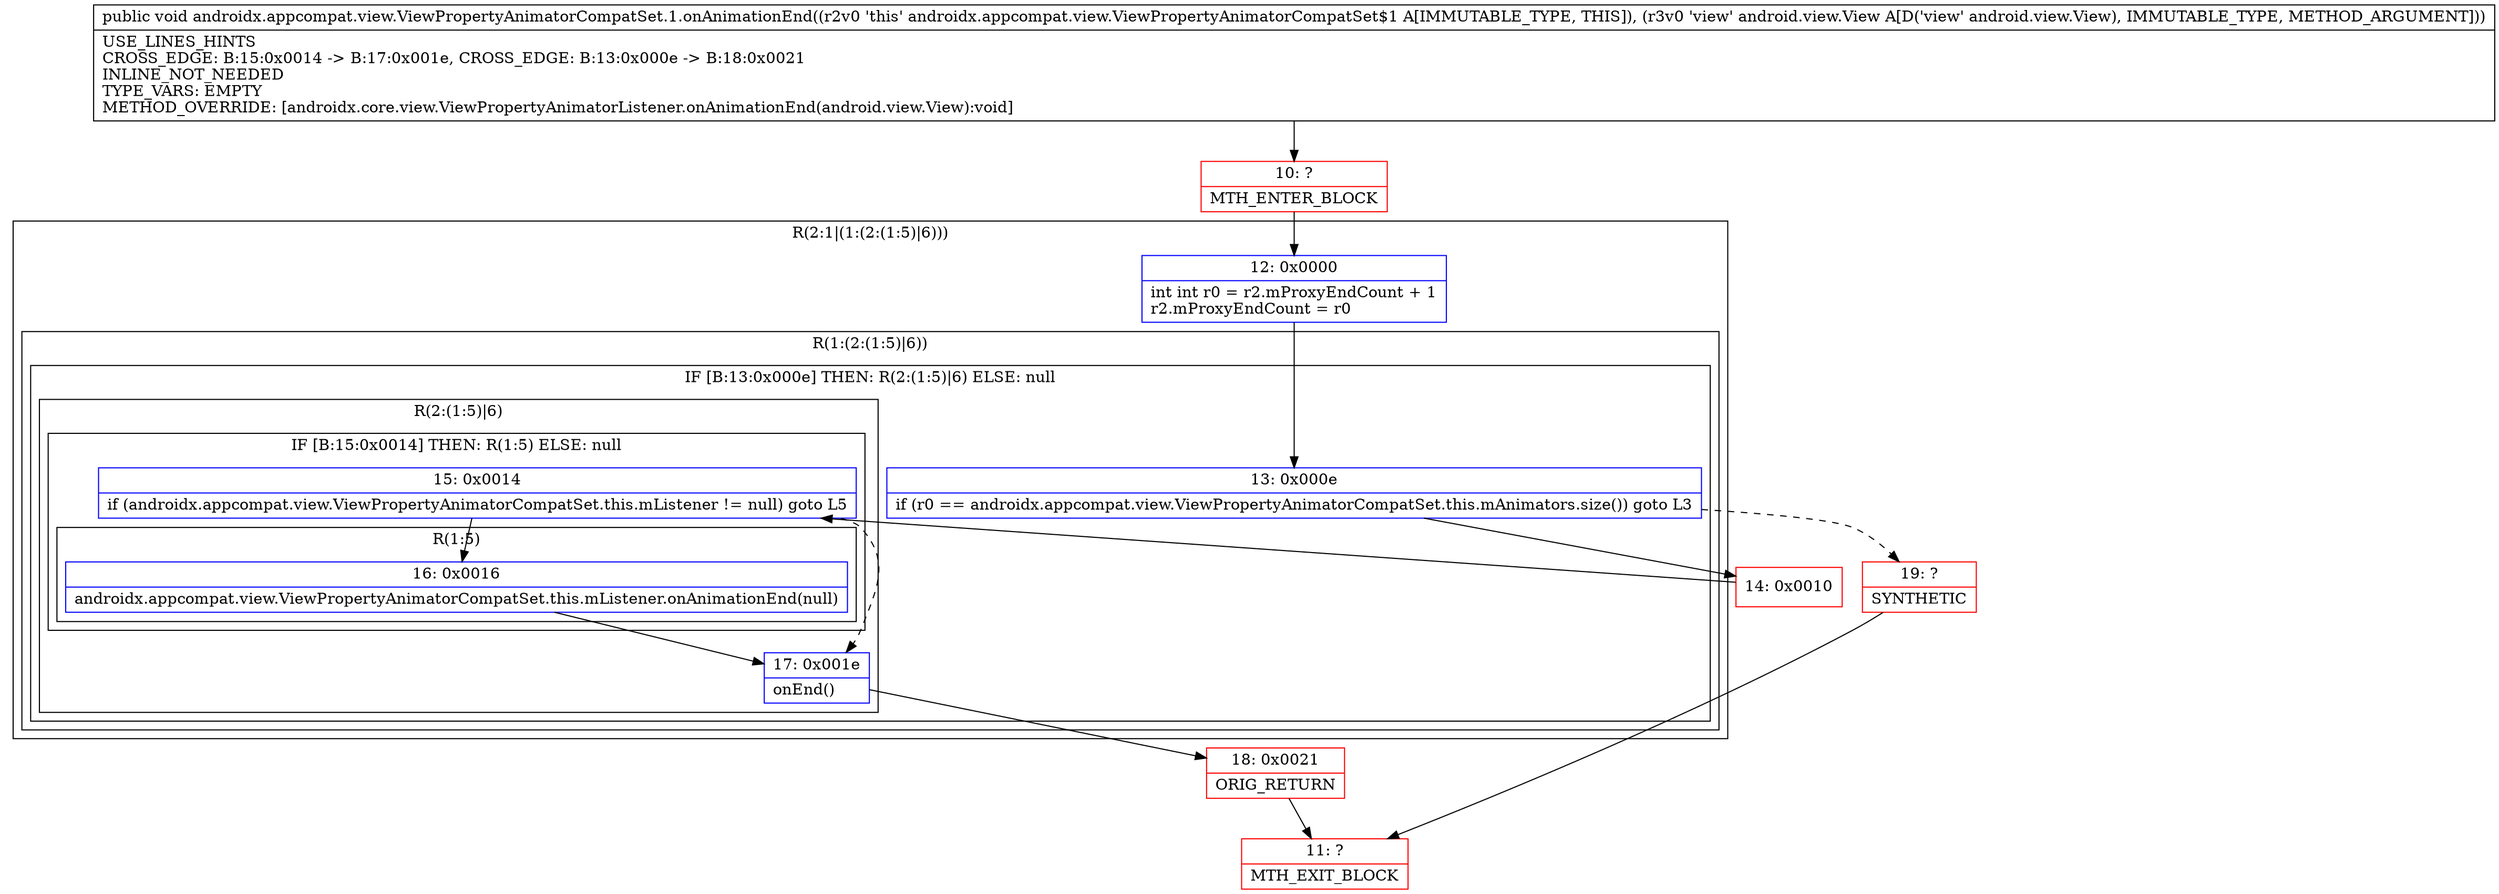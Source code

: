 digraph "CFG forandroidx.appcompat.view.ViewPropertyAnimatorCompatSet.1.onAnimationEnd(Landroid\/view\/View;)V" {
subgraph cluster_Region_2028957523 {
label = "R(2:1|(1:(2:(1:5)|6)))";
node [shape=record,color=blue];
Node_12 [shape=record,label="{12\:\ 0x0000|int int r0 = r2.mProxyEndCount + 1\lr2.mProxyEndCount = r0\l}"];
subgraph cluster_Region_437231497 {
label = "R(1:(2:(1:5)|6))";
node [shape=record,color=blue];
subgraph cluster_IfRegion_185941429 {
label = "IF [B:13:0x000e] THEN: R(2:(1:5)|6) ELSE: null";
node [shape=record,color=blue];
Node_13 [shape=record,label="{13\:\ 0x000e|if (r0 == androidx.appcompat.view.ViewPropertyAnimatorCompatSet.this.mAnimators.size()) goto L3\l}"];
subgraph cluster_Region_520171870 {
label = "R(2:(1:5)|6)";
node [shape=record,color=blue];
subgraph cluster_IfRegion_167928104 {
label = "IF [B:15:0x0014] THEN: R(1:5) ELSE: null";
node [shape=record,color=blue];
Node_15 [shape=record,label="{15\:\ 0x0014|if (androidx.appcompat.view.ViewPropertyAnimatorCompatSet.this.mListener != null) goto L5\l}"];
subgraph cluster_Region_84718693 {
label = "R(1:5)";
node [shape=record,color=blue];
Node_16 [shape=record,label="{16\:\ 0x0016|androidx.appcompat.view.ViewPropertyAnimatorCompatSet.this.mListener.onAnimationEnd(null)\l}"];
}
}
Node_17 [shape=record,label="{17\:\ 0x001e|onEnd()\l}"];
}
}
}
}
Node_10 [shape=record,color=red,label="{10\:\ ?|MTH_ENTER_BLOCK\l}"];
Node_14 [shape=record,color=red,label="{14\:\ 0x0010}"];
Node_18 [shape=record,color=red,label="{18\:\ 0x0021|ORIG_RETURN\l}"];
Node_11 [shape=record,color=red,label="{11\:\ ?|MTH_EXIT_BLOCK\l}"];
Node_19 [shape=record,color=red,label="{19\:\ ?|SYNTHETIC\l}"];
MethodNode[shape=record,label="{public void androidx.appcompat.view.ViewPropertyAnimatorCompatSet.1.onAnimationEnd((r2v0 'this' androidx.appcompat.view.ViewPropertyAnimatorCompatSet$1 A[IMMUTABLE_TYPE, THIS]), (r3v0 'view' android.view.View A[D('view' android.view.View), IMMUTABLE_TYPE, METHOD_ARGUMENT]))  | USE_LINES_HINTS\lCROSS_EDGE: B:15:0x0014 \-\> B:17:0x001e, CROSS_EDGE: B:13:0x000e \-\> B:18:0x0021\lINLINE_NOT_NEEDED\lTYPE_VARS: EMPTY\lMETHOD_OVERRIDE: [androidx.core.view.ViewPropertyAnimatorListener.onAnimationEnd(android.view.View):void]\l}"];
MethodNode -> Node_10;Node_12 -> Node_13;
Node_13 -> Node_14;
Node_13 -> Node_19[style=dashed];
Node_15 -> Node_16;
Node_15 -> Node_17[style=dashed];
Node_16 -> Node_17;
Node_17 -> Node_18;
Node_10 -> Node_12;
Node_14 -> Node_15;
Node_18 -> Node_11;
Node_19 -> Node_11;
}

